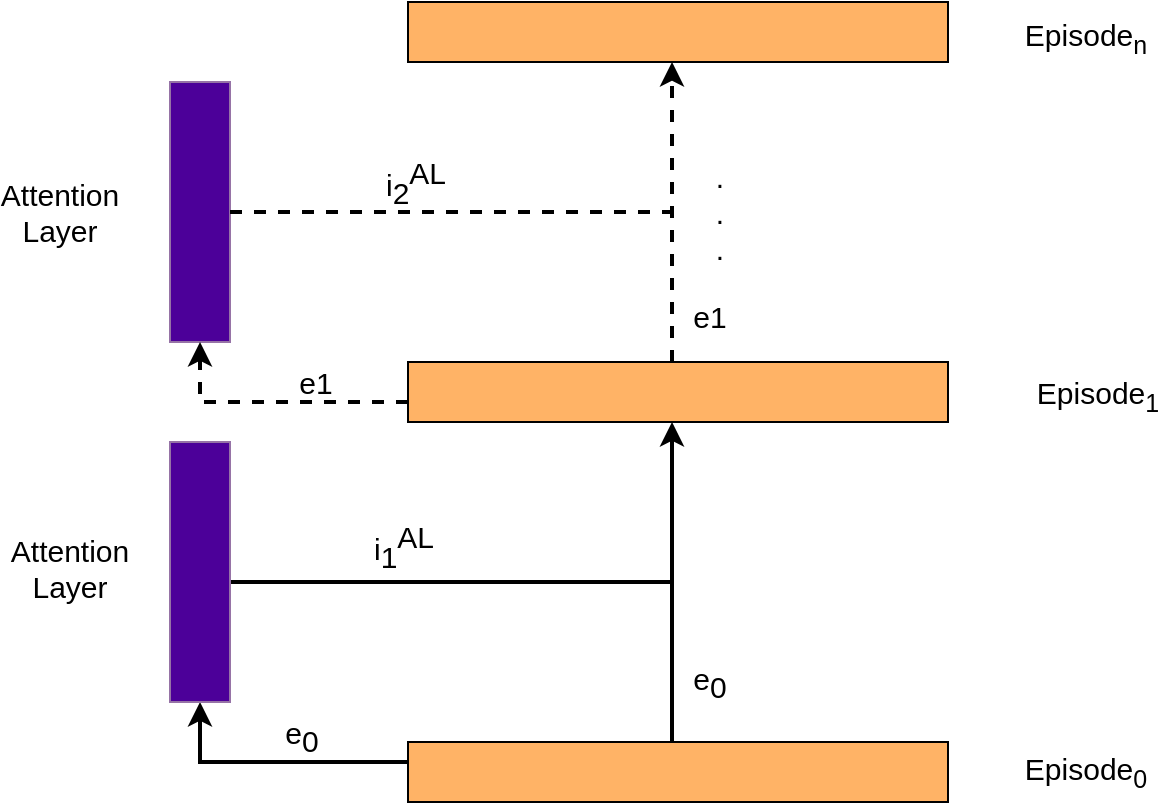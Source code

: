 <mxfile version="15.8.2" type="github">
  <diagram id="zzMti7SOtIHZldpWHezK" name="Page-1">
    <mxGraphModel dx="1426" dy="794" grid="0" gridSize="10" guides="1" tooltips="1" connect="1" arrows="1" fold="1" page="1" pageScale="1" pageWidth="827" pageHeight="1169" background="#FFFFFF" math="0" shadow="0">
      <root>
        <mxCell id="0" />
        <mxCell id="1" parent="0" />
        <mxCell id="9wo7LzbSve47M7MJEQEL-1" value="" style="rounded=0;whiteSpace=wrap;html=1;fillColor=#FFB366;fontSize=15;strokeWidth=1;" vertex="1" parent="1">
          <mxGeometry x="279" y="80" width="270" height="30" as="geometry" />
        </mxCell>
        <mxCell id="9wo7LzbSve47M7MJEQEL-14" value="" style="edgeStyle=elbowEdgeStyle;rounded=0;orthogonalLoop=1;jettySize=auto;elbow=vertical;html=1;entryX=0.5;entryY=1;entryDx=0;entryDy=0;dashed=1;fontSize=15;strokeWidth=2;" edge="1" parent="1">
          <mxGeometry relative="1" as="geometry">
            <mxPoint x="411" y="260" as="sourcePoint" />
            <mxPoint x="411" y="110" as="targetPoint" />
            <Array as="points">
              <mxPoint x="411" y="150" />
            </Array>
          </mxGeometry>
        </mxCell>
        <mxCell id="9wo7LzbSve47M7MJEQEL-2" value="" style="rounded=0;whiteSpace=wrap;html=1;fillColor=#FFB366;fontSize=15;strokeWidth=1;" vertex="1" parent="1">
          <mxGeometry x="279" y="260" width="270" height="30" as="geometry" />
        </mxCell>
        <mxCell id="9wo7LzbSve47M7MJEQEL-7" value="" style="edgeStyle=elbowEdgeStyle;rounded=0;orthogonalLoop=1;jettySize=auto;html=1;entryX=0.5;entryY=1;entryDx=0;entryDy=0;elbow=vertical;fontSize=15;strokeWidth=2;" edge="1" parent="1" source="9wo7LzbSve47M7MJEQEL-3">
          <mxGeometry relative="1" as="geometry">
            <mxPoint x="175" y="430" as="targetPoint" />
            <Array as="points">
              <mxPoint x="220" y="460" />
              <mxPoint x="190" y="470" />
              <mxPoint x="230" y="520" />
              <mxPoint x="230" y="465" />
              <mxPoint x="185" y="450" />
              <mxPoint x="210" y="465" />
              <mxPoint x="185" y="450" />
              <mxPoint x="220" y="470" />
            </Array>
          </mxGeometry>
        </mxCell>
        <mxCell id="9wo7LzbSve47M7MJEQEL-11" value="" style="edgeStyle=elbowEdgeStyle;rounded=0;orthogonalLoop=1;jettySize=auto;elbow=vertical;html=1;entryX=0.5;entryY=1;entryDx=0;entryDy=0;fontSize=15;strokeWidth=2;" edge="1" parent="1">
          <mxGeometry relative="1" as="geometry">
            <mxPoint x="411" y="450" as="sourcePoint" />
            <mxPoint x="411" y="290" as="targetPoint" />
          </mxGeometry>
        </mxCell>
        <mxCell id="9wo7LzbSve47M7MJEQEL-3" value="" style="rounded=0;whiteSpace=wrap;html=1;fillColor=#FFB366;fontSize=15;strokeWidth=1;" vertex="1" parent="1">
          <mxGeometry x="279" y="450" width="270" height="30" as="geometry" />
        </mxCell>
        <mxCell id="9wo7LzbSve47M7MJEQEL-5" value="" style="rounded=0;whiteSpace=wrap;html=1;fillColor=#4C0099;strokeColor=#9673a6;fontSize=15;strokeWidth=1;" vertex="1" parent="1">
          <mxGeometry x="160" y="120" width="30" height="130" as="geometry" />
        </mxCell>
        <mxCell id="9wo7LzbSve47M7MJEQEL-17" value="" style="endArrow=none;dashed=1;html=1;rounded=0;elbow=vertical;exitX=1;exitY=0.5;exitDx=0;exitDy=0;fontSize=15;strokeWidth=2;" edge="1" parent="1" source="9wo7LzbSve47M7MJEQEL-5">
          <mxGeometry width="50" height="50" relative="1" as="geometry">
            <mxPoint x="390" y="430" as="sourcePoint" />
            <mxPoint x="410" y="185" as="targetPoint" />
          </mxGeometry>
        </mxCell>
        <mxCell id="9wo7LzbSve47M7MJEQEL-18" value="" style="edgeStyle=elbowEdgeStyle;rounded=0;orthogonalLoop=1;jettySize=auto;html=1;entryX=0.5;entryY=1;entryDx=0;entryDy=0;elbow=vertical;dashed=1;fontSize=15;strokeWidth=2;" edge="1" parent="1">
          <mxGeometry relative="1" as="geometry">
            <mxPoint x="279" y="280" as="sourcePoint" />
            <mxPoint x="175" y="250" as="targetPoint" />
            <Array as="points">
              <mxPoint x="220" y="280" />
              <mxPoint x="190" y="290" />
              <mxPoint x="230" y="340" />
              <mxPoint x="230" y="285" />
              <mxPoint x="185" y="270" />
              <mxPoint x="210" y="285" />
              <mxPoint x="185" y="270" />
              <mxPoint x="220" y="290" />
            </Array>
          </mxGeometry>
        </mxCell>
        <mxCell id="9wo7LzbSve47M7MJEQEL-19" value="" style="endArrow=none;html=1;rounded=0;elbow=vertical;exitX=1;exitY=0.5;exitDx=0;exitDy=0;fontSize=15;strokeWidth=2;" edge="1" parent="1">
          <mxGeometry width="50" height="50" relative="1" as="geometry">
            <mxPoint x="190" y="370" as="sourcePoint" />
            <mxPoint x="410" y="370" as="targetPoint" />
          </mxGeometry>
        </mxCell>
        <mxCell id="9wo7LzbSve47M7MJEQEL-20" value="e&lt;sub style=&quot;font-size: 15px;&quot;&gt;0&lt;/sub&gt;" style="text;html=1;strokeColor=none;fillColor=none;align=center;verticalAlign=middle;whiteSpace=wrap;rounded=0;fontSize=15;strokeWidth=2;" vertex="1" parent="1">
          <mxGeometry x="400" y="405" width="60" height="30" as="geometry" />
        </mxCell>
        <mxCell id="9wo7LzbSve47M7MJEQEL-21" value="e&lt;span style=&quot;font-size: 15px;&quot;&gt;1&lt;/span&gt;" style="text;html=1;strokeColor=none;fillColor=none;align=center;verticalAlign=middle;whiteSpace=wrap;rounded=0;fontSize=15;strokeWidth=2;" vertex="1" parent="1">
          <mxGeometry x="400" y="222" width="60" height="30" as="geometry" />
        </mxCell>
        <mxCell id="9wo7LzbSve47M7MJEQEL-22" value=".&lt;br style=&quot;font-size: 15px;&quot;&gt;.&lt;br style=&quot;font-size: 15px;&quot;&gt;." style="text;html=1;strokeColor=none;fillColor=none;align=center;verticalAlign=middle;whiteSpace=wrap;rounded=0;fontSize=15;strokeWidth=2;" vertex="1" parent="1">
          <mxGeometry x="405" y="170" width="60" height="30" as="geometry" />
        </mxCell>
        <mxCell id="9wo7LzbSve47M7MJEQEL-23" style="edgeStyle=elbowEdgeStyle;rounded=0;orthogonalLoop=1;jettySize=auto;elbow=vertical;html=1;exitX=0;exitY=0.75;exitDx=0;exitDy=0;fillColor=#6a00ff;strokeColor=#3700CC;fontSize=15;strokeWidth=2;" edge="1" parent="1">
          <mxGeometry relative="1" as="geometry">
            <mxPoint x="160" y="397.5" as="sourcePoint" />
            <mxPoint x="160" y="398" as="targetPoint" />
          </mxGeometry>
        </mxCell>
        <mxCell id="9wo7LzbSve47M7MJEQEL-24" value="" style="rounded=0;whiteSpace=wrap;html=1;fillColor=#4C0099;strokeColor=#9673a6;fontSize=15;strokeWidth=1;" vertex="1" parent="1">
          <mxGeometry x="160" y="300" width="30" height="130" as="geometry" />
        </mxCell>
        <mxCell id="9wo7LzbSve47M7MJEQEL-25" value="e&lt;sub style=&quot;font-size: 15px;&quot;&gt;0&lt;/sub&gt;" style="text;html=1;strokeColor=none;fillColor=none;align=center;verticalAlign=middle;whiteSpace=wrap;rounded=0;fontSize=15;strokeWidth=2;" vertex="1" parent="1">
          <mxGeometry x="196" y="432" width="60" height="30" as="geometry" />
        </mxCell>
        <mxCell id="9wo7LzbSve47M7MJEQEL-26" value="e&lt;span style=&quot;font-size: 15px;&quot;&gt;1&lt;/span&gt;" style="text;html=1;strokeColor=none;fillColor=none;align=center;verticalAlign=middle;whiteSpace=wrap;rounded=0;fontSize=15;strokeWidth=2;" vertex="1" parent="1">
          <mxGeometry x="203" y="255" width="60" height="30" as="geometry" />
        </mxCell>
        <mxCell id="9wo7LzbSve47M7MJEQEL-27" value="i&lt;sub style=&quot;font-size: 15px;&quot;&gt;1&lt;/sub&gt;&lt;sup style=&quot;font-size: 15px;&quot;&gt;AL&lt;/sup&gt;" style="text;html=1;strokeColor=none;fillColor=none;align=center;verticalAlign=middle;whiteSpace=wrap;rounded=0;fontSize=15;strokeWidth=2;" vertex="1" parent="1">
          <mxGeometry x="247" y="337" width="60" height="30" as="geometry" />
        </mxCell>
        <mxCell id="9wo7LzbSve47M7MJEQEL-28" value="i&lt;sub style=&quot;font-size: 15px;&quot;&gt;2&lt;/sub&gt;&lt;sup style=&quot;font-size: 15px;&quot;&gt;AL&lt;/sup&gt;" style="text;html=1;strokeColor=none;fillColor=none;align=center;verticalAlign=middle;whiteSpace=wrap;rounded=0;fontSize=15;strokeWidth=2;" vertex="1" parent="1">
          <mxGeometry x="253" y="155" width="60" height="30" as="geometry" />
        </mxCell>
        <mxCell id="9wo7LzbSve47M7MJEQEL-29" value="Episode&lt;sub&gt;n&lt;/sub&gt;" style="text;html=1;strokeColor=none;fillColor=none;align=center;verticalAlign=middle;whiteSpace=wrap;rounded=0;fontSize=15;strokeWidth=2;" vertex="1" parent="1">
          <mxGeometry x="588" y="83" width="60" height="30" as="geometry" />
        </mxCell>
        <mxCell id="9wo7LzbSve47M7MJEQEL-30" value="Episode&lt;sub&gt;1&lt;/sub&gt;" style="text;html=1;strokeColor=none;fillColor=none;align=center;verticalAlign=middle;whiteSpace=wrap;rounded=0;fontSize=15;strokeWidth=2;" vertex="1" parent="1">
          <mxGeometry x="594" y="262" width="60" height="30" as="geometry" />
        </mxCell>
        <mxCell id="9wo7LzbSve47M7MJEQEL-31" value="Episode&lt;sub&gt;0&lt;/sub&gt;" style="text;html=1;strokeColor=none;fillColor=none;align=center;verticalAlign=middle;whiteSpace=wrap;rounded=0;fontSize=15;strokeWidth=2;" vertex="1" parent="1">
          <mxGeometry x="588" y="450" width="60" height="30" as="geometry" />
        </mxCell>
        <mxCell id="9wo7LzbSve47M7MJEQEL-32" value="Attention Layer" style="text;html=1;strokeColor=none;fillColor=none;align=center;verticalAlign=middle;whiteSpace=wrap;rounded=0;fontSize=15;strokeWidth=2;" vertex="1" parent="1">
          <mxGeometry x="75" y="170" width="60" height="30" as="geometry" />
        </mxCell>
        <mxCell id="9wo7LzbSve47M7MJEQEL-34" value="Attention Layer" style="text;html=1;strokeColor=none;fillColor=none;align=center;verticalAlign=middle;whiteSpace=wrap;rounded=0;fontSize=15;strokeWidth=2;" vertex="1" parent="1">
          <mxGeometry x="80" y="348" width="60" height="30" as="geometry" />
        </mxCell>
      </root>
    </mxGraphModel>
  </diagram>
</mxfile>

